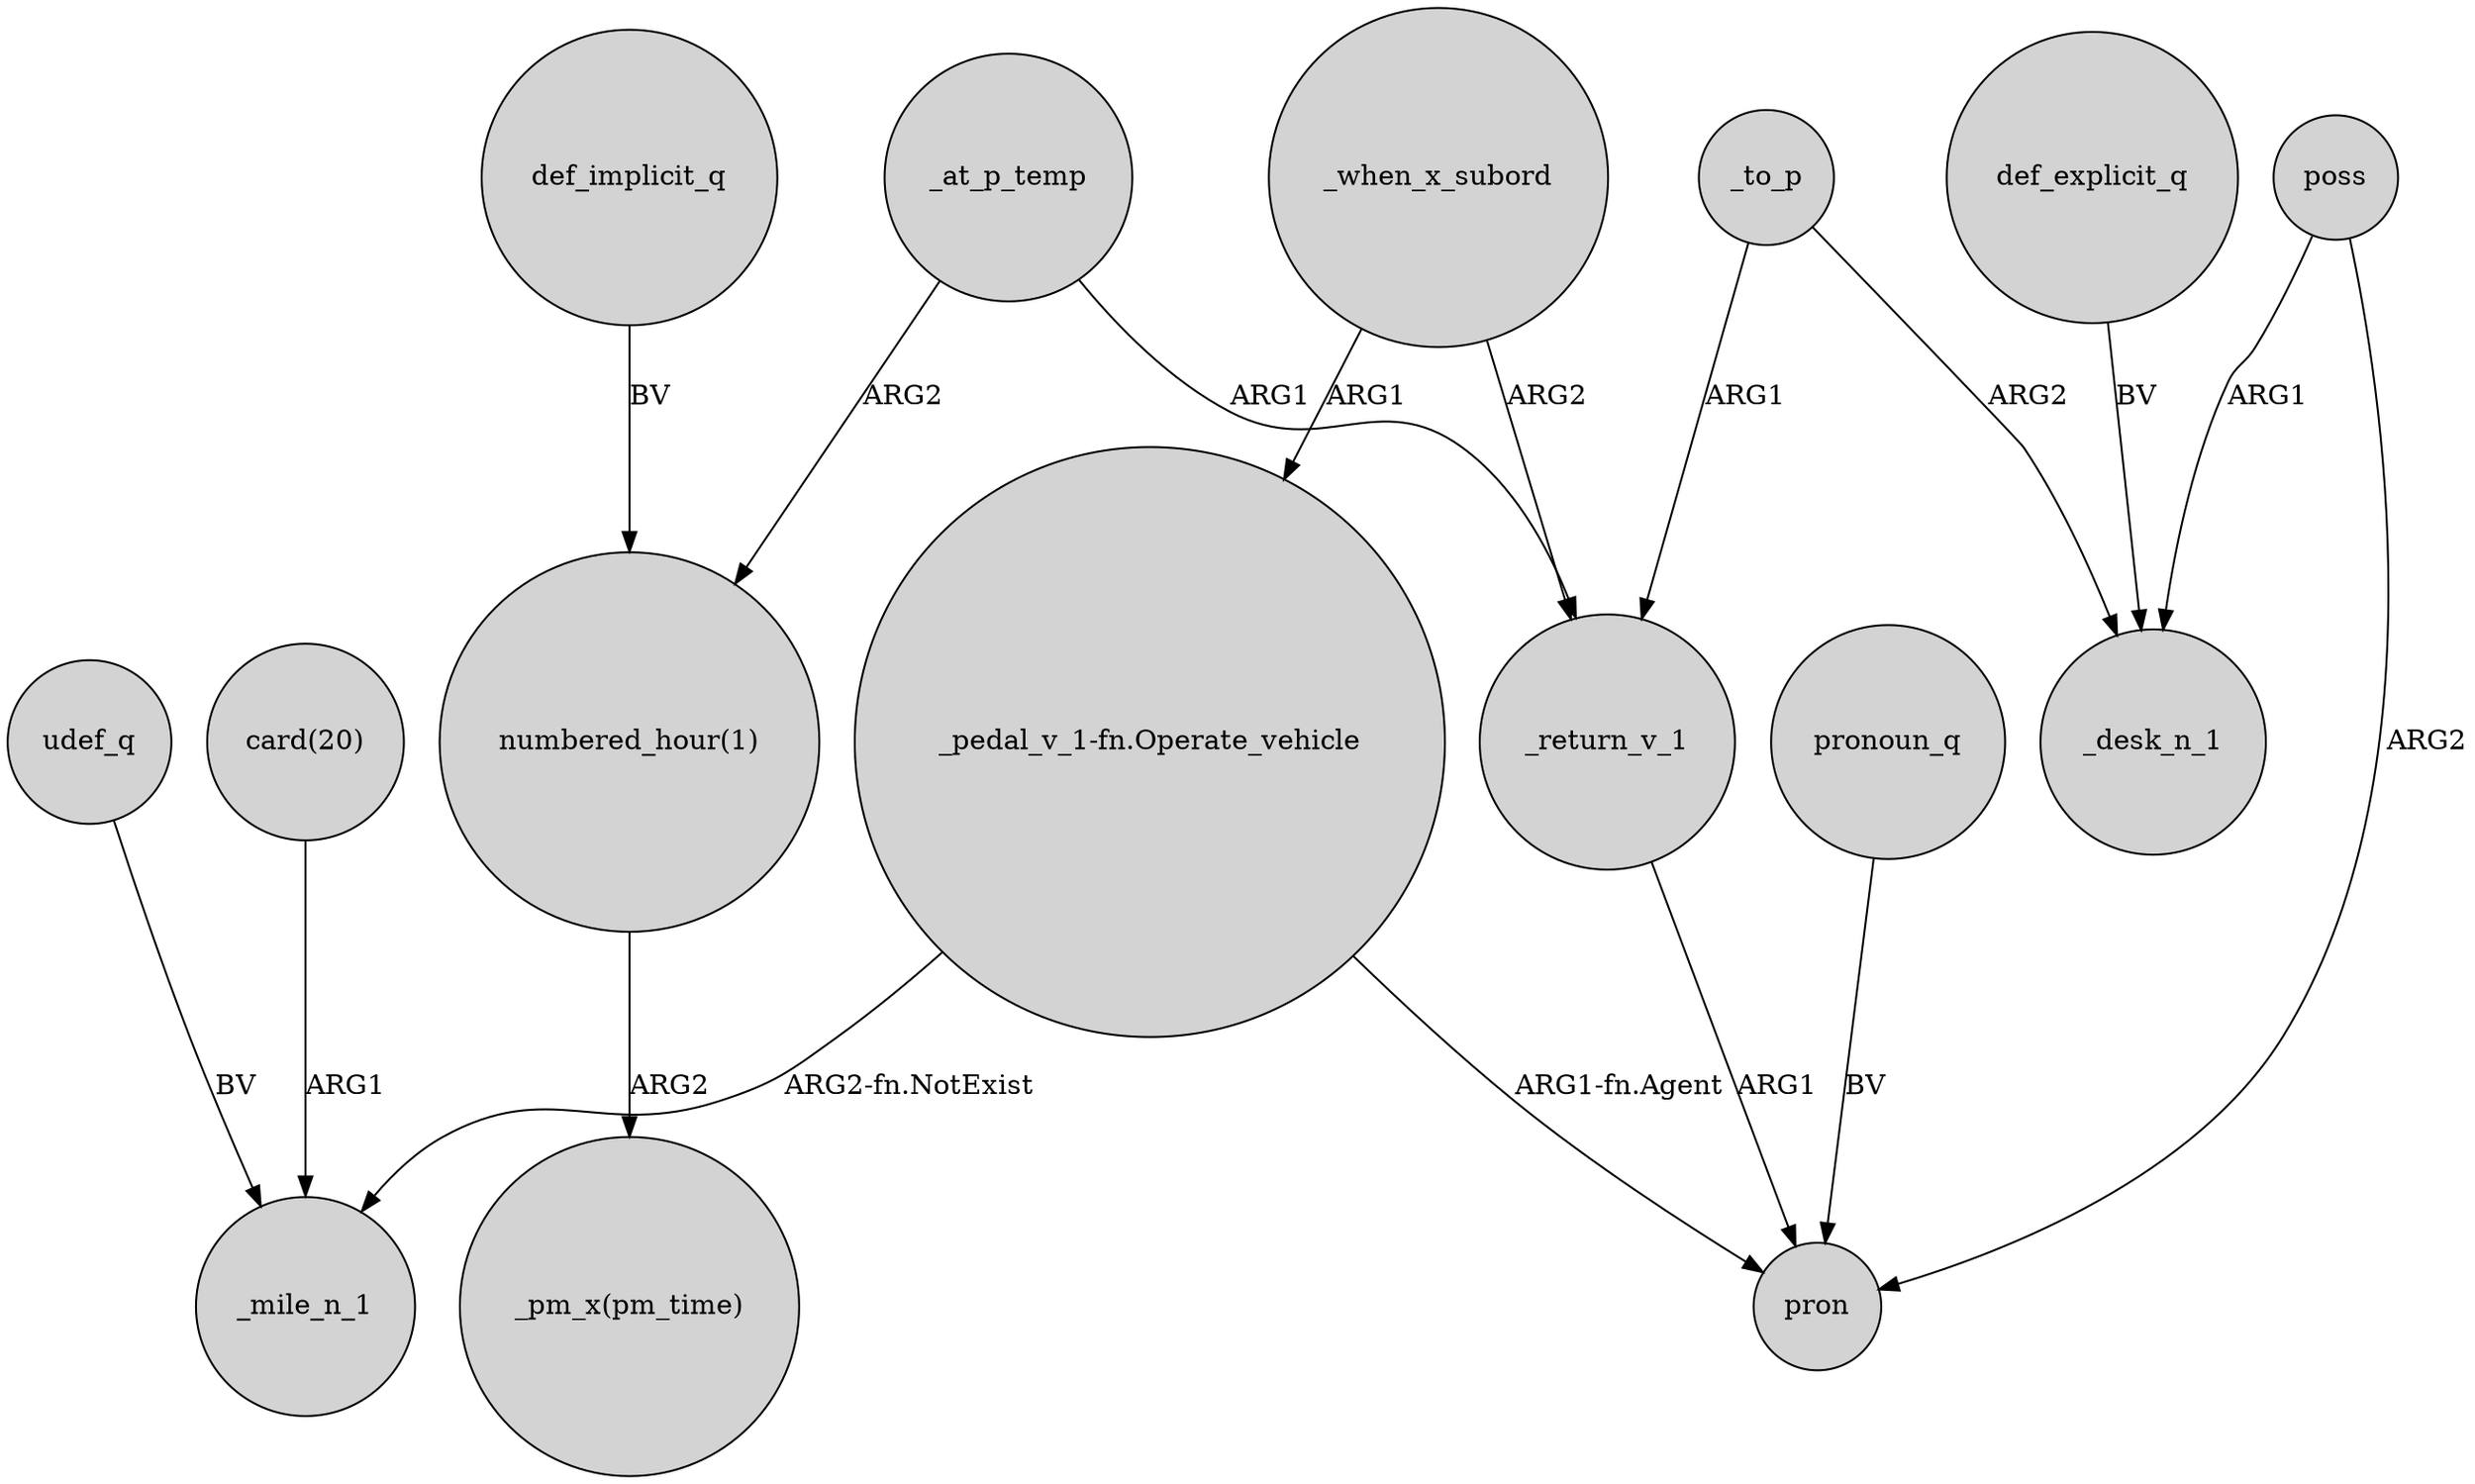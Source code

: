 digraph {
	node [shape=circle style=filled]
	udef_q -> _mile_n_1 [label=BV]
	_at_p_temp -> _return_v_1 [label=ARG1]
	"_pedal_v_1-fn.Operate_vehicle" -> pron [label="ARG1-fn.Agent"]
	"card(20)" -> _mile_n_1 [label=ARG1]
	_when_x_subord -> "_pedal_v_1-fn.Operate_vehicle" [label=ARG1]
	poss -> _desk_n_1 [label=ARG1]
	"numbered_hour(1)" -> "_pm_x(pm_time)" [label=ARG2]
	_to_p -> _return_v_1 [label=ARG1]
	poss -> pron [label=ARG2]
	def_implicit_q -> "numbered_hour(1)" [label=BV]
	_at_p_temp -> "numbered_hour(1)" [label=ARG2]
	_when_x_subord -> _return_v_1 [label=ARG2]
	_to_p -> _desk_n_1 [label=ARG2]
	"_pedal_v_1-fn.Operate_vehicle" -> _mile_n_1 [label="ARG2-fn.NotExist"]
	_return_v_1 -> pron [label=ARG1]
	def_explicit_q -> _desk_n_1 [label=BV]
	pronoun_q -> pron [label=BV]
}

